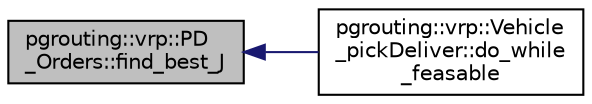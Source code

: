 digraph "pgrouting::vrp::PD_Orders::find_best_J"
{
  edge [fontname="Helvetica",fontsize="10",labelfontname="Helvetica",labelfontsize="10"];
  node [fontname="Helvetica",fontsize="10",shape=record];
  rankdir="LR";
  Node47 [label="pgrouting::vrp::PD\l_Orders::find_best_J",height=0.2,width=0.4,color="black", fillcolor="grey75", style="filled", fontcolor="black"];
  Node47 -> Node48 [dir="back",color="midnightblue",fontsize="10",style="solid",fontname="Helvetica"];
  Node48 [label="pgrouting::vrp::Vehicle\l_pickDeliver::do_while\l_feasable",height=0.2,width=0.4,color="black", fillcolor="white", style="filled",URL="$classpgrouting_1_1vrp_1_1Vehicle__pickDeliver.html#a3dd3375570d3cbe915571e2aea4560d2"];
}
